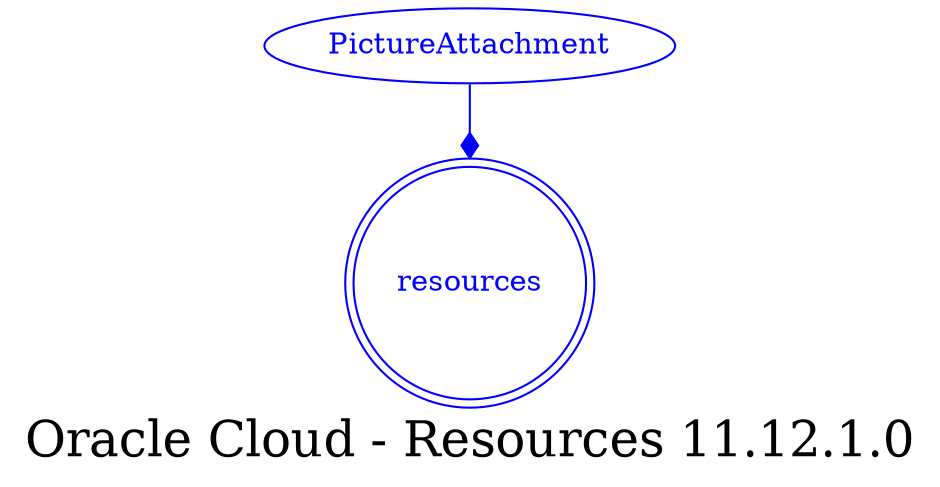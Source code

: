 digraph LexiconGraph {
graph[label="Oracle Cloud - Resources 11.12.1.0", fontsize=24]
splines=true
"resources" [color=blue, fontcolor=blue, shape=doublecircle]
"PictureAttachment" -> "resources" [color=blue, fontcolor=blue, arrowhead=diamond, arrowtail=none]
"PictureAttachment" [color=blue, fontcolor=blue, shape=ellipse]
}
